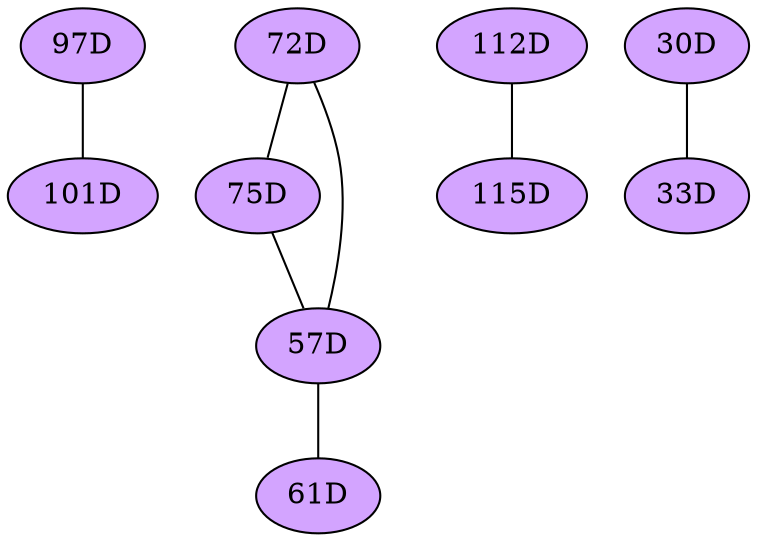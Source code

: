 // The Round Table
graph {
	"97D" [fillcolor="#D3A4FF" style=radial]
	"101D" [fillcolor="#D3A4FF" style=radial]
	"97D" -- "101D" [penwidth=1]
	"72D" [fillcolor="#D3A4FF" style=radial]
	"75D" [fillcolor="#D3A4FF" style=radial]
	"72D" -- "75D" [penwidth=1]
	"72D" [fillcolor="#D3A4FF" style=radial]
	"57D" [fillcolor="#D3A4FF" style=radial]
	"72D" -- "57D" [penwidth=1]
	"75D" [fillcolor="#D3A4FF" style=radial]
	"57D" [fillcolor="#D3A4FF" style=radial]
	"75D" -- "57D" [penwidth=1]
	"57D" [fillcolor="#D3A4FF" style=radial]
	"61D" [fillcolor="#D3A4FF" style=radial]
	"57D" -- "61D" [penwidth=1]
	"112D" [fillcolor="#D3A4FF" style=radial]
	"115D" [fillcolor="#D3A4FF" style=radial]
	"112D" -- "115D" [penwidth=1]
	"30D" [fillcolor="#D3A4FF" style=radial]
	"33D" [fillcolor="#D3A4FF" style=radial]
	"30D" -- "33D" [penwidth=1]
}
